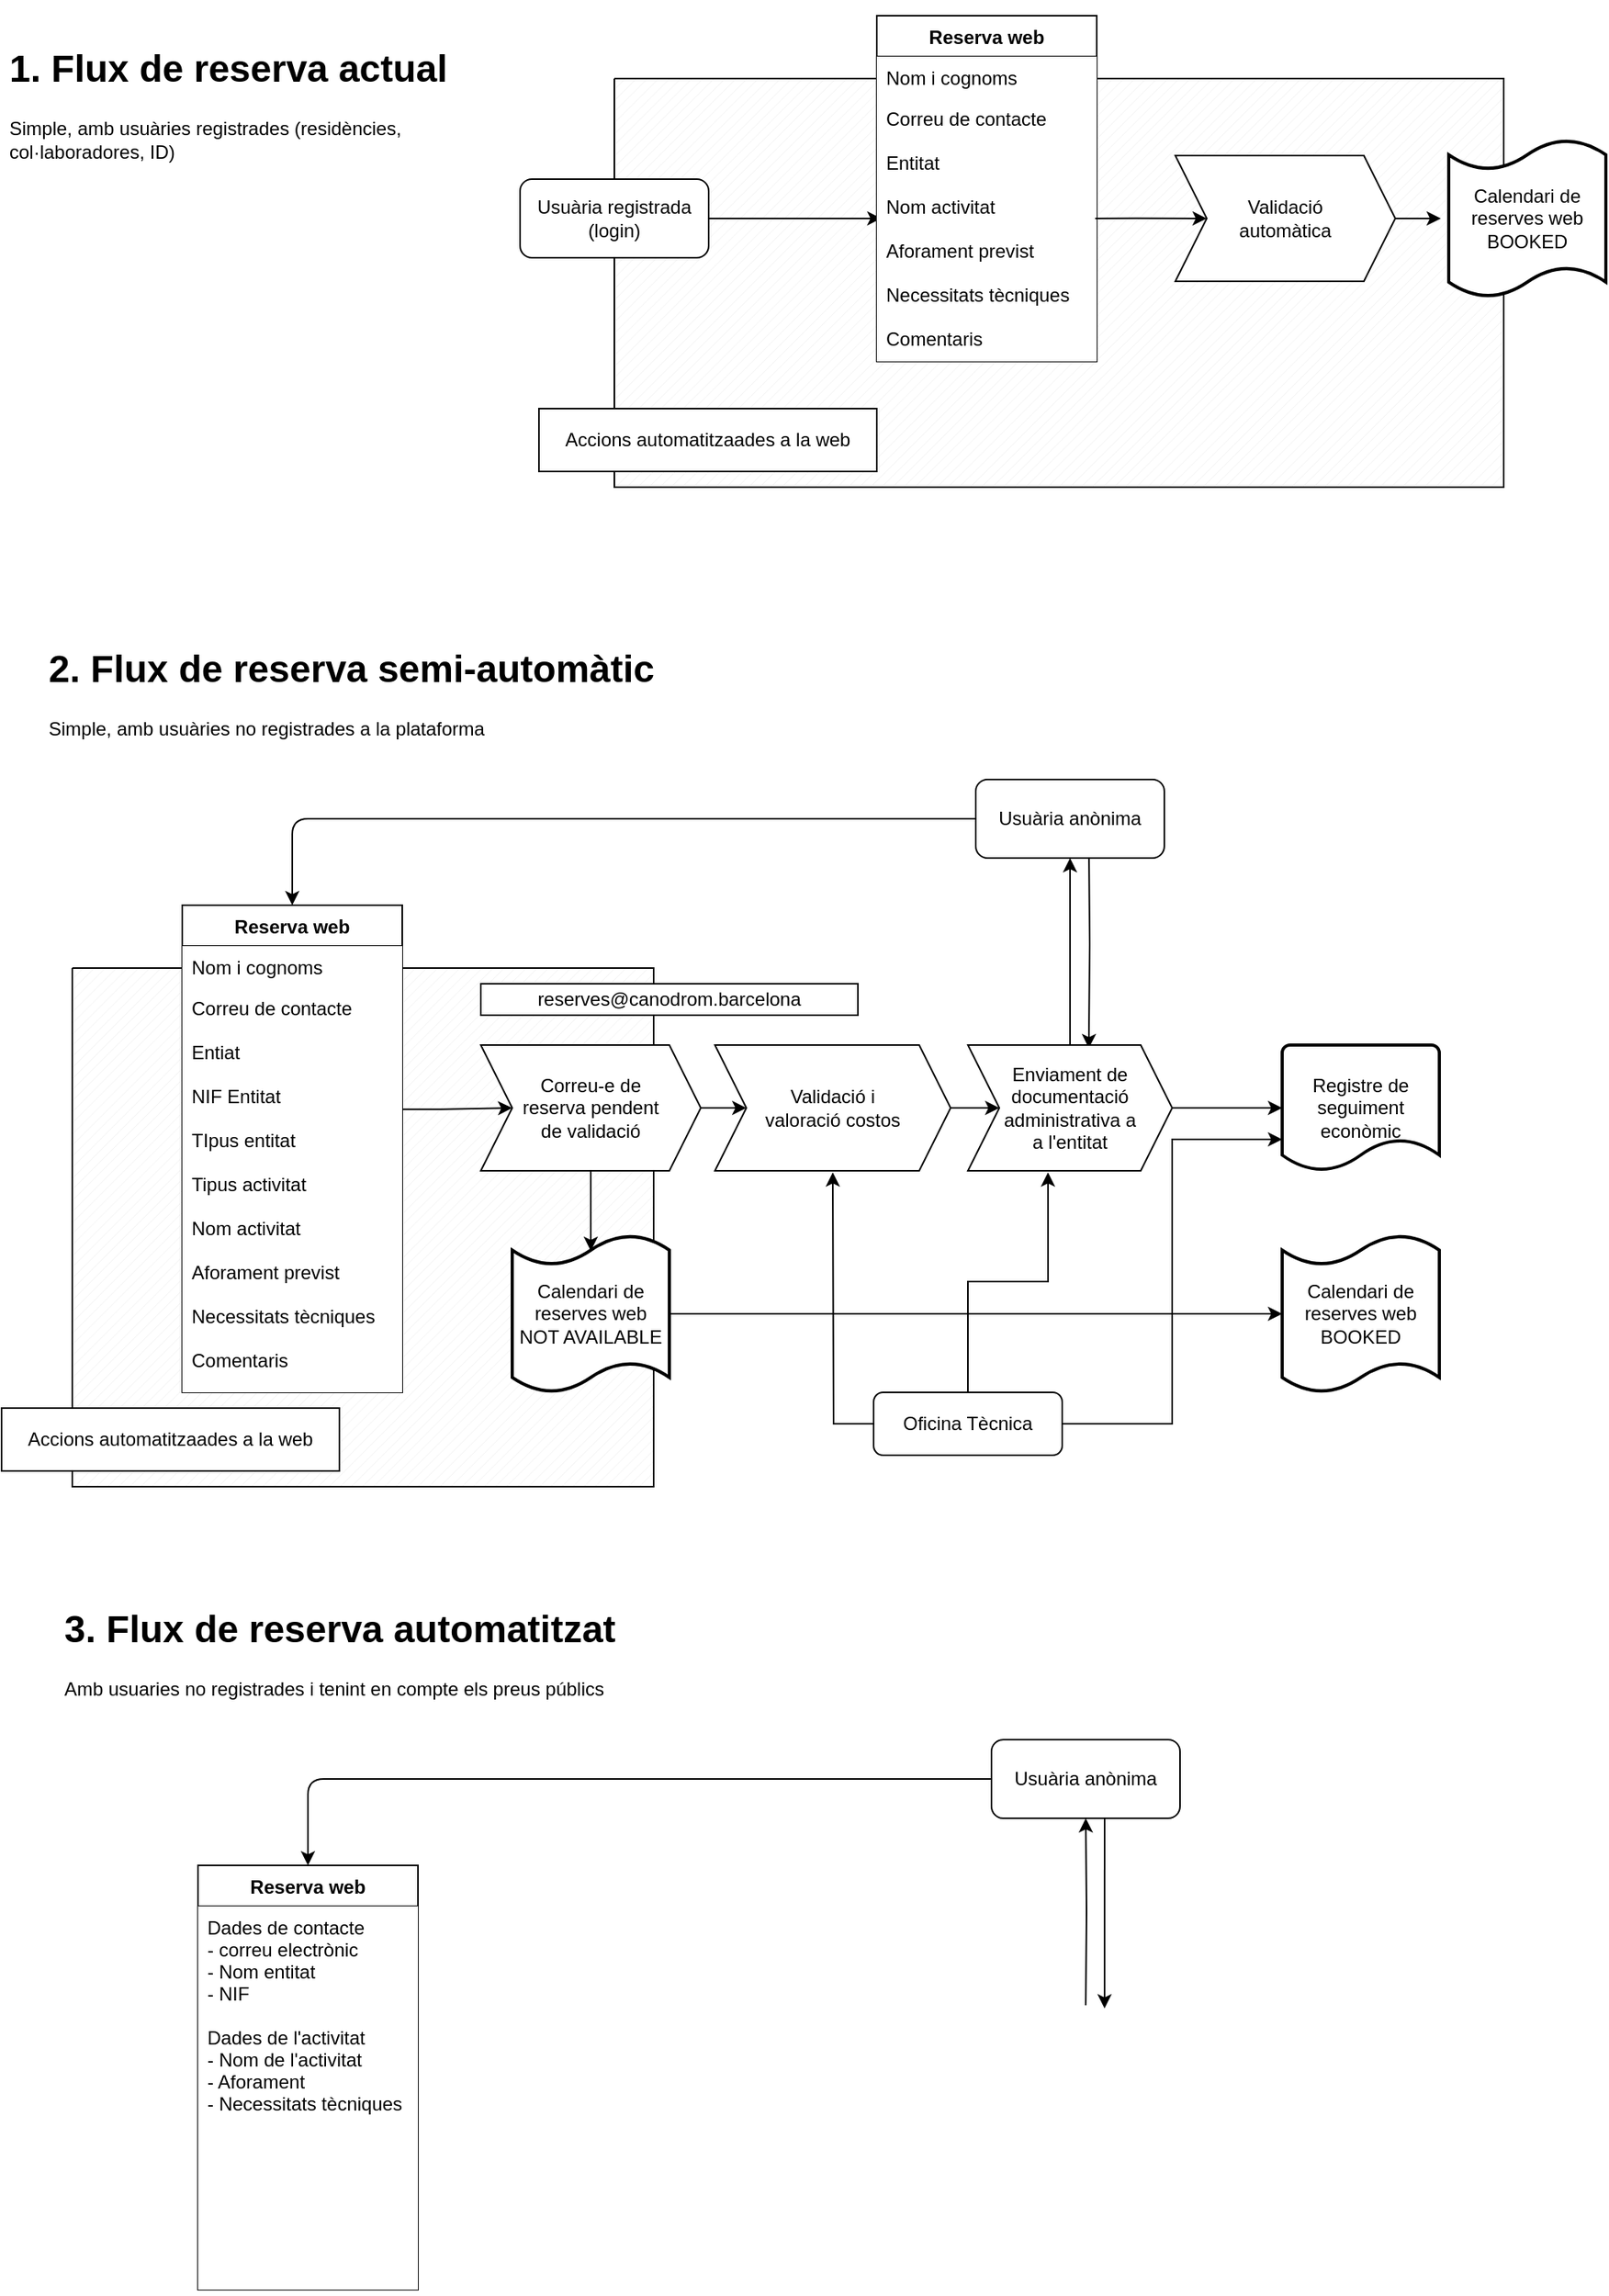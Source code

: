 <mxfile version="14.6.13" type="github">
  <diagram id="QWcHRJpWfeQXFMJefIEu" name="Page-1">
    <mxGraphModel dx="5327" dy="2733" grid="1" gridSize="10" guides="1" tooltips="1" connect="1" arrows="1" fold="1" page="1" pageScale="1" pageWidth="827" pageHeight="1169" math="0" shadow="0">
      <root>
        <mxCell id="0" />
        <mxCell id="1" parent="0" />
        <mxCell id="AwSX1SjbMn1UK7kxIGxx-84" value="" style="verticalLabelPosition=bottom;verticalAlign=top;html=1;shape=mxgraph.basic.patternFillRect;fillStyle=diag;step=5;fillStrokeWidth=0.2;fillStrokeColor=#dddddd;" vertex="1" parent="1">
          <mxGeometry x="-360" y="80" width="566" height="260" as="geometry" />
        </mxCell>
        <mxCell id="AwSX1SjbMn1UK7kxIGxx-88" style="edgeStyle=orthogonalEdgeStyle;rounded=0;orthogonalLoop=1;jettySize=auto;html=1;exitX=0.5;exitY=1;exitDx=0;exitDy=0;entryX=0.098;entryY=0.875;entryDx=0;entryDy=0;entryPerimeter=0;" edge="1" parent="1" source="AwSX1SjbMn1UK7kxIGxx-85" target="AwSX1SjbMn1UK7kxIGxx-84">
          <mxGeometry relative="1" as="geometry" />
        </mxCell>
        <mxCell id="AwSX1SjbMn1UK7kxIGxx-85" value="Accions automatitzaades a la web" style="rounded=0;whiteSpace=wrap;html=1;fillColor=#ffffff;" vertex="1" parent="1">
          <mxGeometry x="-408" y="290" width="215" height="40" as="geometry" />
        </mxCell>
        <mxCell id="AwSX1SjbMn1UK7kxIGxx-80" value="" style="verticalLabelPosition=bottom;verticalAlign=top;html=1;shape=mxgraph.basic.patternFillRect;fillStyle=diag;step=5;fillStrokeWidth=0.2;fillStrokeColor=#dddddd;" vertex="1" parent="1">
          <mxGeometry x="-705" y="646" width="370" height="330" as="geometry" />
        </mxCell>
        <mxCell id="AwSX1SjbMn1UK7kxIGxx-3" value="&lt;h1&gt;2. Flux de reserva semi-automàtic&lt;br&gt;&lt;/h1&gt;&lt;div&gt;Simple, amb usuàries no registrades a la plataforma&lt;br&gt;&lt;/div&gt;" style="text;html=1;strokeColor=none;fillColor=none;spacing=5;spacingTop=-20;whiteSpace=wrap;overflow=hidden;rounded=0;" vertex="1" parent="1">
          <mxGeometry x="-725" y="436" width="435" height="120" as="geometry" />
        </mxCell>
        <mxCell id="AwSX1SjbMn1UK7kxIGxx-49" style="edgeStyle=orthogonalEdgeStyle;rounded=0;orthogonalLoop=1;jettySize=auto;html=1;entryX=0.592;entryY=0.025;entryDx=0;entryDy=0;entryPerimeter=0;" edge="1" parent="1" target="AwSX1SjbMn1UK7kxIGxx-33">
          <mxGeometry relative="1" as="geometry">
            <mxPoint x="-58" y="566" as="sourcePoint" />
          </mxGeometry>
        </mxCell>
        <mxCell id="AwSX1SjbMn1UK7kxIGxx-4" value="Usuària anònima" style="rounded=1;whiteSpace=wrap;html=1;" vertex="1" parent="1">
          <mxGeometry x="-130" y="526" width="120" height="50" as="geometry" />
        </mxCell>
        <mxCell id="AwSX1SjbMn1UK7kxIGxx-5" value="" style="endArrow=classic;html=1;exitX=0;exitY=0.5;exitDx=0;exitDy=0;" edge="1" parent="1" source="AwSX1SjbMn1UK7kxIGxx-4">
          <mxGeometry width="50" height="50" relative="1" as="geometry">
            <mxPoint x="-505" y="676" as="sourcePoint" />
            <mxPoint x="-565" y="606" as="targetPoint" />
            <Array as="points">
              <mxPoint x="-565" y="551" />
            </Array>
          </mxGeometry>
        </mxCell>
        <mxCell id="AwSX1SjbMn1UK7kxIGxx-9" value="Reserva web" style="swimlane;fontStyle=1;childLayout=stackLayout;horizontal=1;startSize=26;horizontalStack=0;resizeParent=1;resizeParentMax=0;resizeLast=0;collapsible=1;marginBottom=0;" vertex="1" parent="1">
          <mxGeometry x="-635" y="606" width="140" height="310" as="geometry" />
        </mxCell>
        <mxCell id="AwSX1SjbMn1UK7kxIGxx-10" value="Nom i cognoms" style="text;strokeColor=none;align=left;verticalAlign=top;spacingLeft=4;spacingRight=4;overflow=hidden;rotatable=0;points=[[0,0.5],[1,0.5]];portConstraint=eastwest;fillColor=#ffffff;" vertex="1" parent="AwSX1SjbMn1UK7kxIGxx-9">
          <mxGeometry y="26" width="140" height="26" as="geometry" />
        </mxCell>
        <mxCell id="AwSX1SjbMn1UK7kxIGxx-11" value="Correu de contacte&#xa;&#xa;Entiat&#xa;&#xa;NIF Entitat&#xa;&#xa;TIpus entitat&#xa;&#xa;Tipus activitat&#xa;&#xa;Nom activitat&#xa;&#xa;Aforament previst&#xa;&#xa;Necessitats tècniques&#xa;&#xa;Comentaris&#xa;" style="text;align=left;verticalAlign=top;spacingLeft=4;spacingRight=4;overflow=hidden;rotatable=0;points=[[0,0.5],[1,0.5]];portConstraint=eastwest;fillColor=#ffffff;" vertex="1" parent="AwSX1SjbMn1UK7kxIGxx-9">
          <mxGeometry y="52" width="140" height="258" as="geometry" />
        </mxCell>
        <mxCell id="AwSX1SjbMn1UK7kxIGxx-29" style="edgeStyle=orthogonalEdgeStyle;rounded=0;orthogonalLoop=1;jettySize=auto;html=1;exitX=1;exitY=0.5;exitDx=0;exitDy=0;entryX=0;entryY=0.5;entryDx=0;entryDy=0;" edge="1" parent="1" source="AwSX1SjbMn1UK7kxIGxx-26" target="AwSX1SjbMn1UK7kxIGxx-28">
          <mxGeometry relative="1" as="geometry" />
        </mxCell>
        <mxCell id="AwSX1SjbMn1UK7kxIGxx-74" style="edgeStyle=orthogonalEdgeStyle;rounded=0;orthogonalLoop=1;jettySize=auto;html=1;exitX=0.5;exitY=1;exitDx=0;exitDy=0;entryX=0.5;entryY=0.1;entryDx=0;entryDy=0;entryPerimeter=0;" edge="1" parent="1" source="AwSX1SjbMn1UK7kxIGxx-26" target="AwSX1SjbMn1UK7kxIGxx-73">
          <mxGeometry relative="1" as="geometry" />
        </mxCell>
        <mxCell id="AwSX1SjbMn1UK7kxIGxx-26" value="Correu-e de&lt;br&gt;&lt;div&gt; reserva pendent &lt;br&gt;&lt;/div&gt;&lt;div&gt;de validació&lt;/div&gt;" style="shape=step;perimeter=stepPerimeter;whiteSpace=wrap;html=1;fixedSize=1;" vertex="1" parent="1">
          <mxGeometry x="-445" y="695" width="140" height="80" as="geometry" />
        </mxCell>
        <mxCell id="AwSX1SjbMn1UK7kxIGxx-27" style="edgeStyle=orthogonalEdgeStyle;rounded=0;orthogonalLoop=1;jettySize=auto;html=1;exitX=1;exitY=0.302;exitDx=0;exitDy=0;exitPerimeter=0;" edge="1" parent="1" source="AwSX1SjbMn1UK7kxIGxx-11" target="AwSX1SjbMn1UK7kxIGxx-26">
          <mxGeometry relative="1" as="geometry">
            <mxPoint x="-495" y="826" as="sourcePoint" />
          </mxGeometry>
        </mxCell>
        <mxCell id="AwSX1SjbMn1UK7kxIGxx-34" style="edgeStyle=orthogonalEdgeStyle;rounded=0;orthogonalLoop=1;jettySize=auto;html=1;exitX=1;exitY=0.5;exitDx=0;exitDy=0;entryX=0;entryY=0.5;entryDx=0;entryDy=0;" edge="1" parent="1" source="AwSX1SjbMn1UK7kxIGxx-28" target="AwSX1SjbMn1UK7kxIGxx-33">
          <mxGeometry relative="1" as="geometry" />
        </mxCell>
        <mxCell id="AwSX1SjbMn1UK7kxIGxx-28" value="Validació i &lt;br&gt;valoració costos" style="shape=step;perimeter=stepPerimeter;whiteSpace=wrap;html=1;fixedSize=1;" vertex="1" parent="1">
          <mxGeometry x="-296" y="695" width="150" height="80" as="geometry" />
        </mxCell>
        <mxCell id="AwSX1SjbMn1UK7kxIGxx-32" style="edgeStyle=orthogonalEdgeStyle;rounded=0;orthogonalLoop=1;jettySize=auto;html=1;" edge="1" parent="1" source="AwSX1SjbMn1UK7kxIGxx-31">
          <mxGeometry relative="1" as="geometry">
            <mxPoint x="-221" y="776" as="targetPoint" />
          </mxGeometry>
        </mxCell>
        <mxCell id="AwSX1SjbMn1UK7kxIGxx-48" style="edgeStyle=orthogonalEdgeStyle;rounded=0;orthogonalLoop=1;jettySize=auto;html=1;exitX=0.5;exitY=0;exitDx=0;exitDy=0;entryX=0.392;entryY=1.013;entryDx=0;entryDy=0;entryPerimeter=0;" edge="1" parent="1" source="AwSX1SjbMn1UK7kxIGxx-31" target="AwSX1SjbMn1UK7kxIGxx-33">
          <mxGeometry relative="1" as="geometry" />
        </mxCell>
        <mxCell id="AwSX1SjbMn1UK7kxIGxx-78" style="edgeStyle=orthogonalEdgeStyle;rounded=0;orthogonalLoop=1;jettySize=auto;html=1;exitX=1;exitY=0.5;exitDx=0;exitDy=0;entryX=0;entryY=0.75;entryDx=0;entryDy=0;entryPerimeter=0;" edge="1" parent="1" source="AwSX1SjbMn1UK7kxIGxx-31" target="AwSX1SjbMn1UK7kxIGxx-41">
          <mxGeometry relative="1" as="geometry" />
        </mxCell>
        <mxCell id="AwSX1SjbMn1UK7kxIGxx-31" value="Oficina Tècnica" style="rounded=1;whiteSpace=wrap;html=1;" vertex="1" parent="1">
          <mxGeometry x="-195" y="916" width="120" height="40" as="geometry" />
        </mxCell>
        <mxCell id="AwSX1SjbMn1UK7kxIGxx-45" style="edgeStyle=orthogonalEdgeStyle;rounded=0;orthogonalLoop=1;jettySize=auto;html=1;exitX=1;exitY=0.5;exitDx=0;exitDy=0;" edge="1" parent="1" source="AwSX1SjbMn1UK7kxIGxx-33" target="AwSX1SjbMn1UK7kxIGxx-41">
          <mxGeometry relative="1" as="geometry" />
        </mxCell>
        <mxCell id="AwSX1SjbMn1UK7kxIGxx-47" style="edgeStyle=orthogonalEdgeStyle;rounded=0;orthogonalLoop=1;jettySize=auto;html=1;exitX=0.5;exitY=0;exitDx=0;exitDy=0;" edge="1" parent="1" source="AwSX1SjbMn1UK7kxIGxx-33" target="AwSX1SjbMn1UK7kxIGxx-4">
          <mxGeometry relative="1" as="geometry" />
        </mxCell>
        <mxCell id="AwSX1SjbMn1UK7kxIGxx-33" value="Enviament de documentació administrativa a&lt;br&gt;a l&#39;entitat" style="shape=step;perimeter=stepPerimeter;whiteSpace=wrap;html=1;fixedSize=1;" vertex="1" parent="1">
          <mxGeometry x="-135" y="695" width="130" height="80" as="geometry" />
        </mxCell>
        <mxCell id="AwSX1SjbMn1UK7kxIGxx-35" value="reserves@canodrom.barcelona" style="rounded=0;whiteSpace=wrap;html=1;" vertex="1" parent="1">
          <mxGeometry x="-445" y="656" width="240" height="20" as="geometry" />
        </mxCell>
        <mxCell id="AwSX1SjbMn1UK7kxIGxx-41" value="Registre de seguiment econòmic" style="strokeWidth=2;html=1;shape=mxgraph.flowchart.document2;whiteSpace=wrap;size=0.25;" vertex="1" parent="1">
          <mxGeometry x="65" y="695" width="100" height="80" as="geometry" />
        </mxCell>
        <mxCell id="AwSX1SjbMn1UK7kxIGxx-51" value="&lt;br&gt;&lt;h1&gt;1. Flux de reserva actual&lt;br&gt;&lt;/h1&gt;&lt;div&gt;Simple, amb usuàries registrades (residències, col·laboradores, ID)&lt;br&gt;&lt;/div&gt;" style="text;html=1;strokeColor=none;fillColor=none;spacing=5;spacingTop=-20;whiteSpace=wrap;overflow=hidden;rounded=0;" vertex="1" parent="1">
          <mxGeometry x="-750" y="40" width="300" height="120" as="geometry" />
        </mxCell>
        <mxCell id="AwSX1SjbMn1UK7kxIGxx-76" style="edgeStyle=orthogonalEdgeStyle;rounded=0;orthogonalLoop=1;jettySize=auto;html=1;entryX=0.021;entryY=0.458;entryDx=0;entryDy=0;entryPerimeter=0;" edge="1" parent="1" source="AwSX1SjbMn1UK7kxIGxx-53" target="AwSX1SjbMn1UK7kxIGxx-57">
          <mxGeometry relative="1" as="geometry" />
        </mxCell>
        <mxCell id="AwSX1SjbMn1UK7kxIGxx-53" value="Usuària registrada (login)" style="rounded=1;whiteSpace=wrap;html=1;" vertex="1" parent="1">
          <mxGeometry x="-420" y="144" width="120" height="50" as="geometry" />
        </mxCell>
        <mxCell id="AwSX1SjbMn1UK7kxIGxx-55" value="Reserva web" style="swimlane;fontStyle=1;childLayout=stackLayout;horizontal=1;startSize=26;horizontalStack=0;resizeParent=1;resizeParentMax=0;resizeLast=0;collapsible=1;marginBottom=0;" vertex="1" parent="1">
          <mxGeometry x="-193" y="40" width="140" height="220" as="geometry" />
        </mxCell>
        <mxCell id="AwSX1SjbMn1UK7kxIGxx-56" value="Nom i cognoms" style="text;strokeColor=none;align=left;verticalAlign=top;spacingLeft=4;spacingRight=4;overflow=hidden;rotatable=0;points=[[0,0.5],[1,0.5]];portConstraint=eastwest;fillColor=#ffffff;" vertex="1" parent="AwSX1SjbMn1UK7kxIGxx-55">
          <mxGeometry y="26" width="140" height="26" as="geometry" />
        </mxCell>
        <mxCell id="AwSX1SjbMn1UK7kxIGxx-57" value="Correu de contacte&#xa;&#xa;Entitat&#xa;&#xa;Nom activitat&#xa;&#xa;Aforament previst&#xa;&#xa;Necessitats tècniques&#xa;&#xa;Comentaris&#xa;" style="text;strokeColor=none;align=left;verticalAlign=top;spacingLeft=4;spacingRight=4;overflow=hidden;rotatable=0;points=[[0,0.5],[1,0.5]];portConstraint=eastwest;fillColor=#ffffff;" vertex="1" parent="AwSX1SjbMn1UK7kxIGxx-55">
          <mxGeometry y="52" width="140" height="168" as="geometry" />
        </mxCell>
        <mxCell id="AwSX1SjbMn1UK7kxIGxx-58" style="edgeStyle=orthogonalEdgeStyle;rounded=0;orthogonalLoop=1;jettySize=auto;html=1;exitX=1;exitY=0.5;exitDx=0;exitDy=0;entryX=0;entryY=0.5;entryDx=0;entryDy=0;" edge="1" parent="1" source="AwSX1SjbMn1UK7kxIGxx-59">
          <mxGeometry relative="1" as="geometry">
            <mxPoint x="166" y="169" as="targetPoint" />
          </mxGeometry>
        </mxCell>
        <mxCell id="AwSX1SjbMn1UK7kxIGxx-59" value="Validació &lt;br&gt;automàtica" style="shape=step;perimeter=stepPerimeter;whiteSpace=wrap;html=1;fixedSize=1;" vertex="1" parent="1">
          <mxGeometry x="-3" y="129" width="140" height="80" as="geometry" />
        </mxCell>
        <mxCell id="AwSX1SjbMn1UK7kxIGxx-60" style="edgeStyle=orthogonalEdgeStyle;rounded=0;orthogonalLoop=1;jettySize=auto;html=1;exitX=0.993;exitY=0.458;exitDx=0;exitDy=0;exitPerimeter=0;" edge="1" parent="1" target="AwSX1SjbMn1UK7kxIGxx-59" source="AwSX1SjbMn1UK7kxIGxx-57">
          <mxGeometry relative="1" as="geometry">
            <mxPoint x="-53" y="260" as="sourcePoint" />
          </mxGeometry>
        </mxCell>
        <mxCell id="AwSX1SjbMn1UK7kxIGxx-71" value="&lt;div&gt;Calendari de reserves web&lt;/div&gt;&lt;div&gt;BOOKED&lt;br&gt;&lt;/div&gt;" style="shape=tape;whiteSpace=wrap;html=1;strokeWidth=2;size=0.19" vertex="1" parent="1">
          <mxGeometry x="65" y="816" width="100" height="100" as="geometry" />
        </mxCell>
        <mxCell id="AwSX1SjbMn1UK7kxIGxx-81" style="edgeStyle=orthogonalEdgeStyle;rounded=0;orthogonalLoop=1;jettySize=auto;html=1;exitX=1;exitY=0.5;exitDx=0;exitDy=0;exitPerimeter=0;entryX=0;entryY=0.5;entryDx=0;entryDy=0;entryPerimeter=0;" edge="1" parent="1" source="AwSX1SjbMn1UK7kxIGxx-73" target="AwSX1SjbMn1UK7kxIGxx-71">
          <mxGeometry relative="1" as="geometry" />
        </mxCell>
        <mxCell id="AwSX1SjbMn1UK7kxIGxx-73" value="&lt;div&gt;Calendari de reserves web&lt;/div&gt;&lt;div&gt;NOT AVAILABLE&lt;br&gt;&lt;/div&gt;" style="shape=tape;whiteSpace=wrap;html=1;strokeWidth=2;size=0.19" vertex="1" parent="1">
          <mxGeometry x="-425" y="816" width="100" height="100" as="geometry" />
        </mxCell>
        <mxCell id="AwSX1SjbMn1UK7kxIGxx-75" value="&lt;div&gt;Calendari de reserves web&lt;/div&gt;&lt;div&gt;BOOKED&lt;br&gt;&lt;/div&gt;" style="shape=tape;whiteSpace=wrap;html=1;strokeWidth=2;size=0.19" vertex="1" parent="1">
          <mxGeometry x="171" y="119" width="100" height="100" as="geometry" />
        </mxCell>
        <mxCell id="AwSX1SjbMn1UK7kxIGxx-83" value="Accions automatitzaades a la web" style="rounded=0;whiteSpace=wrap;html=1;fillColor=#ffffff;" vertex="1" parent="1">
          <mxGeometry x="-750" y="926" width="215" height="40" as="geometry" />
        </mxCell>
        <mxCell id="AwSX1SjbMn1UK7kxIGxx-265" value="&lt;h1&gt;3. Flux de reserva automatitzat&lt;br&gt;&lt;/h1&gt;&lt;div&gt;Amb usuaries no registrades i tenint en compte els preus públics&lt;br&gt;&lt;/div&gt;" style="text;html=1;strokeColor=none;fillColor=none;spacing=5;spacingTop=-20;whiteSpace=wrap;overflow=hidden;rounded=0;" vertex="1" parent="1">
          <mxGeometry x="-715" y="1047" width="435" height="120" as="geometry" />
        </mxCell>
        <mxCell id="AwSX1SjbMn1UK7kxIGxx-266" style="edgeStyle=orthogonalEdgeStyle;rounded=0;orthogonalLoop=1;jettySize=auto;html=1;entryX=0.592;entryY=0.025;entryDx=0;entryDy=0;entryPerimeter=0;" edge="1" parent="1">
          <mxGeometry relative="1" as="geometry">
            <mxPoint x="-48" y="1177" as="sourcePoint" />
            <mxPoint x="-48.04" y="1308" as="targetPoint" />
          </mxGeometry>
        </mxCell>
        <mxCell id="AwSX1SjbMn1UK7kxIGxx-267" value="Usuària anònima" style="rounded=1;whiteSpace=wrap;html=1;" vertex="1" parent="1">
          <mxGeometry x="-120" y="1137" width="120" height="50" as="geometry" />
        </mxCell>
        <mxCell id="AwSX1SjbMn1UK7kxIGxx-268" value="" style="endArrow=classic;html=1;exitX=0;exitY=0.5;exitDx=0;exitDy=0;" edge="1" source="AwSX1SjbMn1UK7kxIGxx-267" parent="1">
          <mxGeometry width="50" height="50" relative="1" as="geometry">
            <mxPoint x="-495" y="1287" as="sourcePoint" />
            <mxPoint x="-555" y="1217" as="targetPoint" />
            <Array as="points">
              <mxPoint x="-555" y="1162" />
            </Array>
          </mxGeometry>
        </mxCell>
        <mxCell id="AwSX1SjbMn1UK7kxIGxx-269" value="Reserva web" style="swimlane;fontStyle=1;childLayout=stackLayout;horizontal=1;startSize=26;horizontalStack=0;resizeParent=1;resizeParentMax=0;resizeLast=0;collapsible=1;marginBottom=0;" vertex="1" parent="1">
          <mxGeometry x="-625" y="1217" width="140" height="270" as="geometry" />
        </mxCell>
        <mxCell id="AwSX1SjbMn1UK7kxIGxx-270" value="Dades de contacte&#xa;- correu electrònic&#xa;- Nom entitat&#xa;- NIF&#xa;&#xa;Dades de l&#39;activitat&#xa;- Nom de l&#39;activitat&#xa;- Aforament&#xa;- Necessitats tècniques&#xa;" style="text;strokeColor=none;align=left;verticalAlign=top;spacingLeft=4;spacingRight=4;overflow=hidden;rotatable=0;points=[[0,0.5],[1,0.5]];portConstraint=eastwest;fillColor=#ffffff;" vertex="1" parent="AwSX1SjbMn1UK7kxIGxx-269">
          <mxGeometry y="26" width="140" height="244" as="geometry" />
        </mxCell>
        <mxCell id="AwSX1SjbMn1UK7kxIGxx-283" style="edgeStyle=orthogonalEdgeStyle;rounded=0;orthogonalLoop=1;jettySize=auto;html=1;exitX=0.5;exitY=0;exitDx=0;exitDy=0;" edge="1" target="AwSX1SjbMn1UK7kxIGxx-267" parent="1">
          <mxGeometry relative="1" as="geometry">
            <mxPoint x="-60" y="1306" as="sourcePoint" />
          </mxGeometry>
        </mxCell>
      </root>
    </mxGraphModel>
  </diagram>
</mxfile>
